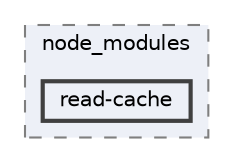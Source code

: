 digraph "pkiclassroomrescheduler/src/main/frontend/node_modules/read-cache"
{
 // LATEX_PDF_SIZE
  bgcolor="transparent";
  edge [fontname=Helvetica,fontsize=10,labelfontname=Helvetica,labelfontsize=10];
  node [fontname=Helvetica,fontsize=10,shape=box,height=0.2,width=0.4];
  compound=true
  subgraph clusterdir_72953eda66ccb3a2722c28e1c3e6c23b {
    graph [ bgcolor="#edf0f7", pencolor="grey50", label="node_modules", fontname=Helvetica,fontsize=10 style="filled,dashed", URL="dir_72953eda66ccb3a2722c28e1c3e6c23b.html",tooltip=""]
  dir_07838550ae5c40b67157e5cb2e4cadee [label="read-cache", fillcolor="#edf0f7", color="grey25", style="filled,bold", URL="dir_07838550ae5c40b67157e5cb2e4cadee.html",tooltip=""];
  }
}
